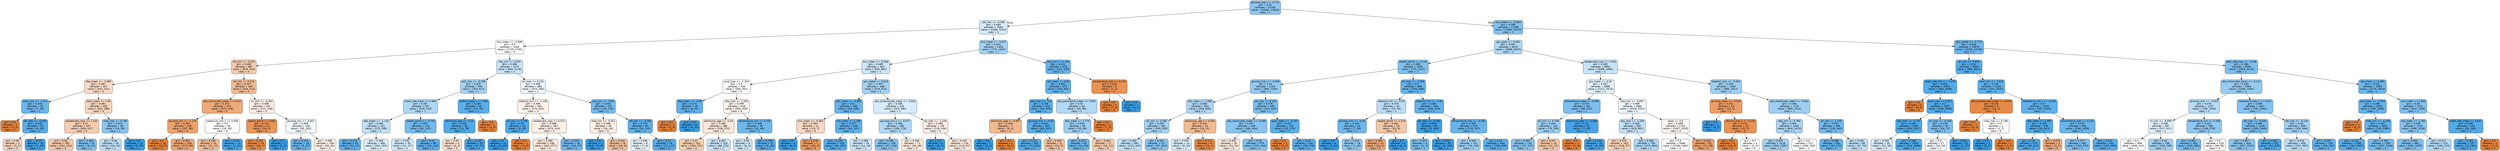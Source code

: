 digraph Tree {
node [shape=box, style="filled, rounded", color="black", fontname="helvetica"] ;
edge [fontname="helvetica"] ;
0 [label="glucose_max <= -0.721\ngini = 0.42\nsamples = 21063\nvalue = [10064, 23426]\nclass = 1", fillcolor="#8ec7f0"] ;
1 [label="ptt_max <= -0.348\ngini = 0.493\nsamples = 3564\nvalue = [2496, 3153]\nclass = 1", fillcolor="#d6ebfa"] ;
0 -> 1 [labeldistance=2.5, labelangle=45, headlabel="True"] ;
2 [label="bun_mean <= -0.566\ngini = 0.5\nsamples = 2164\nvalue = [1720, 1700]\nclass = 0", fillcolor="#fffefd"] ;
1 -> 2 ;
3 [label="ptt_min <= -0.252\ngini = 0.468\nsamples = 887\nvalue = [876, 524]\nclass = 0", fillcolor="#f5ccaf"] ;
2 -> 3 ;
4 [label="dbp_mean <= -1.085\ngini = 0.487\nsamples = 467\nvalue = [432, 312]\nclass = 0", fillcolor="#f8dcc8"] ;
3 -> 4 ;
5 [label="mbp_max <= -1.311\ngini = 0.334\nsamples = 22\nvalue = [7, 26]\nclass = 1", fillcolor="#6eb7ec"] ;
4 -> 5 ;
6 [label="gini = 0.0\nsamples = 2\nvalue = [3, 0]\nclass = 0", fillcolor="#e58139"] ;
5 -> 6 ;
7 [label="ptt_max <= -0.569\ngini = 0.231\nsamples = 20\nvalue = [4, 26]\nclass = 1", fillcolor="#57ace9"] ;
5 -> 7 ;
8 [label="gini = 0.48\nsamples = 5\nvalue = [3, 2]\nclass = 0", fillcolor="#f6d5bd"] ;
7 -> 8 ;
9 [label="gini = 0.077\nsamples = 15\nvalue = [1, 24]\nclass = 1", fillcolor="#41a1e6"] ;
7 -> 9 ;
10 [label="spo2_mean <= 1.06\ngini = 0.481\nsamples = 445\nvalue = [425, 286]\nclass = 0", fillcolor="#f6d6be"] ;
4 -> 10 ;
11 [label="baseexcess_max <= 1.102\ngini = 0.47\nsamples = 407\nvalue = [409, 247]\nclass = 0", fillcolor="#f5cdb1"] ;
10 -> 11 ;
12 [label="gini = 0.46\nsamples = 391\nvalue = [401, 224]\nclass = 0", fillcolor="#f4c7a8"] ;
11 -> 12 ;
13 [label="gini = 0.383\nsamples = 16\nvalue = [8, 23]\nclass = 1", fillcolor="#7ebfee"] ;
11 -> 13 ;
14 [label="mbp_max <= 0.198\ngini = 0.413\nsamples = 38\nvalue = [16, 39]\nclass = 1", fillcolor="#8ac5f0"] ;
10 -> 14 ;
15 [label="gini = 0.48\nsamples = 28\nvalue = [16, 24]\nclass = 1", fillcolor="#bddef6"] ;
14 -> 15 ;
16 [label="gini = 0.0\nsamples = 10\nvalue = [0, 15]\nclass = 1", fillcolor="#399de5"] ;
14 -> 16 ;
17 [label="ph_min <= 0.274\ngini = 0.437\nsamples = 420\nvalue = [444, 212]\nclass = 0", fillcolor="#f1bd98"] ;
3 -> 17 ;
18 [label="abs_monocytes_mean <= 0.247\ngini = 0.372\nsamples = 273\nvalue = [323, 106]\nclass = 0", fillcolor="#eeaa7a"] ;
17 -> 18 ;
19 [label="glucose_min <= -1.133\ngini = 0.334\nsamples = 238\nvalue = [297, 80]\nclass = 0", fillcolor="#eca36e"] ;
18 -> 19 ;
20 [label="gini = 0.0\nsamples = 10\nvalue = [24, 0]\nclass = 0", fillcolor="#e58139"] ;
19 -> 20 ;
21 [label="gini = 0.351\nsamples = 228\nvalue = [273, 80]\nclass = 0", fillcolor="#eda673"] ;
19 -> 21 ;
22 [label="potassium_min.1 <= 0.056\ngini = 0.5\nsamples = 35\nvalue = [26, 26]\nclass = 0", fillcolor="#ffffff"] ;
18 -> 22 ;
23 [label="gini = 0.438\nsamples = 24\nvalue = [25, 12]\nclass = 0", fillcolor="#f1bd98"] ;
22 -> 23 ;
24 [label="gini = 0.124\nsamples = 11\nvalue = [1, 14]\nclass = 1", fillcolor="#47a4e7"] ;
22 -> 24 ;
25 [label="inr_min <= -0.454\ngini = 0.498\nsamples = 147\nvalue = [121, 106]\nclass = 0", fillcolor="#fcefe6"] ;
17 -> 25 ;
26 [label="weight_admit <= 0.682\ngini = 0.231\nsamples = 21\nvalue = [26, 4]\nclass = 0", fillcolor="#e99457"] ;
25 -> 26 ;
27 [label="gini = 0.133\nsamples = 19\nvalue = [26, 2]\nclass = 0", fillcolor="#e78b48"] ;
26 -> 27 ;
28 [label="gini = 0.0\nsamples = 2\nvalue = [0, 2]\nclass = 1", fillcolor="#399de5"] ;
26 -> 28 ;
29 [label="glucose_min <= -0.917\ngini = 0.499\nsamples = 126\nvalue = [95, 102]\nclass = 1", fillcolor="#f1f8fd"] ;
25 -> 29 ;
30 [label="gini = 0.311\nsamples = 18\nvalue = [5, 21]\nclass = 1", fillcolor="#68b4eb"] ;
29 -> 30 ;
31 [label="gini = 0.499\nsamples = 108\nvalue = [90, 81]\nclass = 0", fillcolor="#fcf2eb"] ;
29 -> 31 ;
32 [label="sbp_min <= 0.033\ngini = 0.486\nsamples = 1277\nvalue = [844, 1176]\nclass = 1", fillcolor="#c7e3f8"] ;
2 -> 32 ;
33 [label="po2_max <= -0.208\ngini = 0.455\nsamples = 593\nvalue = [329, 611]\nclass = 1", fillcolor="#a4d2f3"] ;
32 -> 33 ;
34 [label="heart_rate_mean <= 0.685\ngini = 0.467\nsamples = 537\nvalue = [316, 533]\nclass = 1", fillcolor="#aed7f4"] ;
33 -> 34 ;
35 [label="dbp_mean <= -1.133\ngini = 0.484\nsamples = 421\nvalue = [275, 396]\nclass = 1", fillcolor="#c2e1f7"] ;
34 -> 35 ;
36 [label="gini = 0.273\nsamples = 55\nvalue = [14, 72]\nclass = 1", fillcolor="#5fb0ea"] ;
35 -> 36 ;
37 [label="gini = 0.494\nsamples = 366\nvalue = [261, 324]\nclass = 1", fillcolor="#d9ecfa"] ;
35 -> 37 ;
38 [label="weight_admit <= -0.746\ngini = 0.355\nsamples = 116\nvalue = [41, 137]\nclass = 1", fillcolor="#74baed"] ;
34 -> 38 ;
39 [label="gini = 0.492\nsamples = 30\nvalue = [21, 27]\nclass = 1", fillcolor="#d3e9f9"] ;
38 -> 39 ;
40 [label="gini = 0.26\nsamples = 86\nvalue = [20, 110]\nclass = 1", fillcolor="#5dafea"] ;
38 -> 40 ;
41 [label="sodium_mean <= 1.538\ngini = 0.245\nsamples = 56\nvalue = [13, 78]\nclass = 1", fillcolor="#5aade9"] ;
33 -> 41 ;
42 [label="admission_age <= -2.31\ngini = 0.201\nsamples = 55\nvalue = [10, 78]\nclass = 1", fillcolor="#52aae8"] ;
41 -> 42 ;
43 [label="gini = 0.49\nsamples = 5\nvalue = [4, 3]\nclass = 0", fillcolor="#f8e0ce"] ;
42 -> 43 ;
44 [label="gini = 0.137\nsamples = 50\nvalue = [6, 75]\nclass = 1", fillcolor="#49a5e7"] ;
42 -> 44 ;
45 [label="gini = 0.0\nsamples = 1\nvalue = [3, 0]\nclass = 0", fillcolor="#e58139"] ;
41 -> 45 ;
46 [label="ph_max <= 0.152\ngini = 0.499\nsamples = 684\nvalue = [515, 565]\nclass = 1", fillcolor="#edf6fd"] ;
32 -> 46 ;
47 [label="totalco2_min <= -1.128\ngini = 0.499\nsamples = 582\nvalue = [475, 432]\nclass = 0", fillcolor="#fdf4ed"] ;
46 -> 47 ;
48 [label="ph_min <= 0.706\ngini = 0.18\nsamples = 15\nvalue = [2, 18]\nclass = 1", fillcolor="#4fa8e8"] ;
47 -> 48 ;
49 [label="gini = 0.0\nsamples = 14\nvalue = [0, 18]\nclass = 1", fillcolor="#399de5"] ;
48 -> 49 ;
50 [label="gini = 0.0\nsamples = 1\nvalue = [2, 0]\nclass = 0", fillcolor="#e58139"] ;
48 -> 50 ;
51 [label="baseexcess_max <= 0.572\ngini = 0.498\nsamples = 567\nvalue = [473, 414]\nclass = 0", fillcolor="#fcefe6"] ;
47 -> 51 ;
52 [label="gini = 0.495\nsamples = 538\nvalue = [463, 377]\nclass = 0", fillcolor="#fae8da"] ;
51 -> 52 ;
53 [label="gini = 0.335\nsamples = 29\nvalue = [10, 37]\nclass = 1", fillcolor="#6fb7ec"] ;
51 -> 53 ;
54 [label="po2_min <= -0.85\ngini = 0.356\nsamples = 102\nvalue = [40, 133]\nclass = 1", fillcolor="#75baed"] ;
46 -> 54 ;
55 [label="mbp_min <= -0.021\ngini = 0.498\nsamples = 18\nvalue = [16, 14]\nclass = 0", fillcolor="#fcefe6"] ;
54 -> 55 ;
56 [label="gini = 0.0\nsamples = 2\nvalue = [0, 6]\nclass = 1", fillcolor="#399de5"] ;
55 -> 56 ;
57 [label="gini = 0.444\nsamples = 16\nvalue = [16, 8]\nclass = 0", fillcolor="#f2c09c"] ;
55 -> 57 ;
58 [label="ptt_min <= -0.768\ngini = 0.279\nsamples = 84\nvalue = [24, 119]\nclass = 1", fillcolor="#61b1ea"] ;
54 -> 58 ;
59 [label="gini = 0.498\nsamples = 8\nvalue = [7, 8]\nclass = 1", fillcolor="#e6f3fc"] ;
58 -> 59 ;
60 [label="gini = 0.23\nsamples = 76\nvalue = [17, 111]\nclass = 1", fillcolor="#57ace9"] ;
58 -> 60 ;
61 [label="bun_mean <= -0.027\ngini = 0.454\nsamples = 1400\nvalue = [776, 1453]\nclass = 1", fillcolor="#a3d1f3"] ;
1 -> 61 ;
62 [label="bun_mean <= -0.566\ngini = 0.489\nsamples = 922\nvalue = [635, 861]\nclass = 1", fillcolor="#cbe5f8"] ;
61 -> 62 ;
63 [label="pco2_max <= -1.333\ngini = 0.5\nsamples = 434\nvalue = [356, 351]\nclass = 0", fillcolor="#fffdfc"] ;
62 -> 63 ;
64 [label="sbp_mean <= -1.06\ngini = 0.272\nsamples = 18\nvalue = [6, 31]\nclass = 1", fillcolor="#5fb0ea"] ;
63 -> 64 ;
65 [label="gini = 0.0\nsamples = 3\nvalue = [6, 0]\nclass = 0", fillcolor="#e58139"] ;
64 -> 65 ;
66 [label="gini = 0.0\nsamples = 15\nvalue = [0, 31]\nclass = 1", fillcolor="#399de5"] ;
64 -> 66 ;
67 [label="dbp_max <= 1.353\ngini = 0.499\nsamples = 416\nvalue = [350, 320]\nclass = 0", fillcolor="#fdf4ee"] ;
63 -> 67 ;
68 [label="admission_age <= -0.34\ngini = 0.495\nsamples = 380\nvalue = [338, 274]\nclass = 0", fillcolor="#fae7da"] ;
67 -> 68 ;
69 [label="gini = 0.47\nsamples = 252\nvalue = [250, 152]\nclass = 0", fillcolor="#f5ceb1"] ;
68 -> 69 ;
70 [label="gini = 0.487\nsamples = 128\nvalue = [88, 122]\nclass = 1", fillcolor="#c8e4f8"] ;
68 -> 70 ;
71 [label="temperature_min <= 0.255\ngini = 0.328\nsamples = 36\nvalue = [12, 46]\nclass = 1", fillcolor="#6db7ec"] ;
67 -> 71 ;
72 [label="gini = 0.49\nsamples = 9\nvalue = [6, 8]\nclass = 1", fillcolor="#cee6f8"] ;
71 -> 72 ;
73 [label="gini = 0.236\nsamples = 27\nvalue = [6, 38]\nclass = 1", fillcolor="#58ace9"] ;
71 -> 73 ;
74 [label="gcs_verbal <= 0.618\ngini = 0.457\nsamples = 488\nvalue = [279, 510]\nclass = 1", fillcolor="#a5d3f3"] ;
62 -> 74 ;
75 [label="wbc_mean <= -0.805\ngini = 0.31\nsamples = 169\nvalue = [54, 228]\nclass = 1", fillcolor="#68b4eb"] ;
74 -> 75 ;
76 [label="bun_mean <= -0.492\ngini = 0.484\nsamples = 11\nvalue = [10, 7]\nclass = 0", fillcolor="#f7d9c4"] ;
75 -> 76 ;
77 [label="gini = 0.0\nsamples = 4\nvalue = [0, 5]\nclass = 1", fillcolor="#399de5"] ;
76 -> 77 ;
78 [label="gini = 0.278\nsamples = 7\nvalue = [10, 2]\nclass = 0", fillcolor="#ea9a61"] ;
76 -> 78 ;
79 [label="sbp_mean <= 1.189\ngini = 0.277\nsamples = 158\nvalue = [44, 221]\nclass = 1", fillcolor="#60b1ea"] ;
75 -> 79 ;
80 [label="gini = 0.225\nsamples = 134\nvalue = [30, 202]\nclass = 1", fillcolor="#56ace9"] ;
79 -> 80 ;
81 [label="gini = 0.489\nsamples = 24\nvalue = [14, 19]\nclass = 1", fillcolor="#cbe5f8"] ;
79 -> 81 ;
82 [label="abs_lymphocytes_mean <= -0.043\ngini = 0.494\nsamples = 319\nvalue = [225, 282]\nclass = 1", fillcolor="#d7ebfa"] ;
74 -> 82 ;
83 [label="glucose_min.2 <= -0.577\ngini = 0.468\nsamples = 180\nvalue = [106, 178]\nclass = 1", fillcolor="#afd7f4"] ;
82 -> 83 ;
84 [label="gini = 0.391\nsamples = 109\nvalue = [47, 129]\nclass = 1", fillcolor="#81c1ee"] ;
83 -> 84 ;
85 [label="gini = 0.496\nsamples = 71\nvalue = [59, 49]\nclass = 0", fillcolor="#fbeadd"] ;
83 -> 85 ;
86 [label="ph_max <= -1.249\ngini = 0.498\nsamples = 139\nvalue = [119, 104]\nclass = 0", fillcolor="#fcefe6"] ;
82 -> 86 ;
87 [label="gini = 0.0\nsamples = 4\nvalue = [0, 7]\nclass = 1", fillcolor="#399de5"] ;
86 -> 87 ;
88 [label="gini = 0.495\nsamples = 135\nvalue = [119, 97]\nclass = 0", fillcolor="#fae8da"] ;
86 -> 88 ;
89 [label="po2_min <= 2.104\ngini = 0.311\nsamples = 478\nvalue = [141, 592]\nclass = 1", fillcolor="#68b4eb"] ;
61 -> 89 ;
90 [label="sbp_mean <= 0.82\ngini = 0.301\nsamples = 473\nvalue = [134, 591]\nclass = 1", fillcolor="#66b3eb"] ;
89 -> 90 ;
91 [label="dbp_max <= -2.0\ngini = 0.258\nsamples = 410\nvalue = [94, 525]\nclass = 1", fillcolor="#5cafea"] ;
90 -> 91 ;
92 [label="admission_age <= 0.907\ngini = 0.426\nsamples = 7\nvalue = [9, 4]\nclass = 0", fillcolor="#f1b991"] ;
91 -> 92 ;
93 [label="gini = 0.0\nsamples = 3\nvalue = [0, 4]\nclass = 1", fillcolor="#399de5"] ;
92 -> 93 ;
94 [label="gini = 0.0\nsamples = 4\nvalue = [9, 0]\nclass = 0", fillcolor="#e58139"] ;
92 -> 94 ;
95 [label="glucose_min <= 0.03\ngini = 0.241\nsamples = 403\nvalue = [85, 521]\nclass = 1", fillcolor="#59ade9"] ;
91 -> 95 ;
96 [label="gini = 0.222\nsamples = 392\nvalue = [75, 516]\nclass = 1", fillcolor="#56abe9"] ;
95 -> 96 ;
97 [label="gini = 0.444\nsamples = 11\nvalue = [10, 5]\nclass = 0", fillcolor="#f2c09c"] ;
95 -> 97 ;
98 [label="abs_eosinophils_mean <= 2.681\ngini = 0.47\nsamples = 63\nvalue = [40, 66]\nclass = 1", fillcolor="#b1d8f5"] ;
90 -> 98 ;
99 [label="dbp_mean <= 1.773\ngini = 0.444\nsamples = 60\nvalue = [33, 66]\nclass = 1", fillcolor="#9ccef2"] ;
98 -> 99 ;
100 [label="gini = 0.323\nsamples = 43\nvalue = [14, 55]\nclass = 1", fillcolor="#6bb6ec"] ;
99 -> 100 ;
101 [label="gini = 0.464\nsamples = 17\nvalue = [19, 11]\nclass = 0", fillcolor="#f4caac"] ;
99 -> 101 ;
102 [label="gini = 0.0\nsamples = 3\nvalue = [7, 0]\nclass = 0", fillcolor="#e58139"] ;
98 -> 102 ;
103 [label="temperature_max <= 0.219\ngini = 0.219\nsamples = 5\nvalue = [7, 1]\nclass = 0", fillcolor="#e99355"] ;
89 -> 103 ;
104 [label="gini = 0.0\nsamples = 4\nvalue = [7, 0]\nclass = 0", fillcolor="#e58139"] ;
103 -> 104 ;
105 [label="gini = 0.0\nsamples = 1\nvalue = [0, 1]\nclass = 1", fillcolor="#399de5"] ;
103 -> 105 ;
106 [label="bun_mean <= -0.443\ngini = 0.396\nsamples = 17499\nvalue = [7568, 20273]\nclass = 1", fillcolor="#83c2ef"] ;
0 -> 106 [labeldistance=2.5, labelangle=-45, headlabel="False"] ;
107 [label="gcs_eyes <= -0.461\ngini = 0.467\nsamples = 6523\nvalue = [3868, 6537]\nclass = 1", fillcolor="#aed7f4"] ;
106 -> 107 ;
108 [label="weight_admit <= 0.142\ngini = 0.389\nsamples = 1829\nvalue = [770, 2147]\nclass = 1", fillcolor="#80c0ee"] ;
107 -> 108 ;
109 [label="glucose_max <= -0.068\ngini = 0.43\nsamples = 1143\nvalue = [566, 1239]\nclass = 1", fillcolor="#93caf1"] ;
108 -> 109 ;
110 [label="sbp_mean <= 1.699\ngini = 0.466\nsamples = 603\nvalue = [354, 606]\nclass = 1", fillcolor="#add6f4"] ;
109 -> 110 ;
111 [label="ph_min <= 0.382\ngini = 0.459\nsamples = 581\nvalue = [330, 595]\nclass = 1", fillcolor="#a7d3f3"] ;
110 -> 111 ;
112 [label="gini = 0.482\nsamples = 364\nvalue = [233, 342]\nclass = 1", fillcolor="#c0e0f7"] ;
111 -> 112 ;
113 [label="gini = 0.401\nsamples = 217\nvalue = [97, 253]\nclass = 1", fillcolor="#85c3ef"] ;
111 -> 113 ;
114 [label="admission_age <= 0.293\ngini = 0.431\nsamples = 22\nvalue = [24, 11]\nclass = 0", fillcolor="#f1bb94"] ;
110 -> 114 ;
115 [label="gini = 0.494\nsamples = 14\nvalue = [8, 10]\nclass = 1", fillcolor="#d7ebfa"] ;
114 -> 115 ;
116 [label="gini = 0.111\nsamples = 8\nvalue = [16, 1]\nclass = 0", fillcolor="#e78945"] ;
114 -> 116 ;
117 [label="ptt_max <= 0.162\ngini = 0.376\nsamples = 540\nvalue = [212, 633]\nclass = 1", fillcolor="#7bbeee"] ;
109 -> 117 ;
118 [label="abs_monocytes_mean <= -0.496\ngini = 0.407\nsamples = 408\nvalue = [180, 454]\nclass = 1", fillcolor="#88c4ef"] ;
117 -> 118 ;
119 [label="gini = 0.495\nsamples = 29\nvalue = [23, 19]\nclass = 0", fillcolor="#fae9dd"] ;
118 -> 119 ;
120 [label="gini = 0.39\nsamples = 379\nvalue = [157, 435]\nclass = 1", fillcolor="#80c0ee"] ;
118 -> 120 ;
121 [label="spo2_mean <= -9.187\ngini = 0.257\nsamples = 132\nvalue = [32, 179]\nclass = 1", fillcolor="#5cafea"] ;
117 -> 121 ;
122 [label="gini = 0.0\nsamples = 2\nvalue = [3, 0]\nclass = 0", fillcolor="#e58139"] ;
121 -> 122 ;
123 [label="gini = 0.24\nsamples = 130\nvalue = [29, 179]\nclass = 1", fillcolor="#59ade9"] ;
121 -> 123 ;
124 [label="ph_max <= -1.093\ngini = 0.3\nsamples = 686\nvalue = [204, 908]\nclass = 1", fillcolor="#65b3eb"] ;
108 -> 124 ;
125 [label="totalco2_min <= -0.19\ngini = 0.479\nsamples = 42\nvalue = [23, 35]\nclass = 1", fillcolor="#bbddf6"] ;
124 -> 125 ;
126 [label="glucose_min <= -0.43\ngini = 0.334\nsamples = 24\nvalue = [7, 26]\nclass = 1", fillcolor="#6eb7ec"] ;
125 -> 126 ;
127 [label="gini = 0.0\nsamples = 6\nvalue = [0, 10]\nclass = 1", fillcolor="#399de5"] ;
126 -> 127 ;
128 [label="gini = 0.423\nsamples = 18\nvalue = [7, 16]\nclass = 1", fillcolor="#90c8f0"] ;
126 -> 128 ;
129 [label="weight_admit <= 1.279\ngini = 0.461\nsamples = 18\nvalue = [16, 9]\nclass = 0", fillcolor="#f4c8a8"] ;
125 -> 129 ;
130 [label="gini = 0.363\nsamples = 14\nvalue = [16, 5]\nclass = 0", fillcolor="#eda877"] ;
129 -> 130 ;
131 [label="gini = 0.0\nsamples = 4\nvalue = [0, 4]\nclass = 1", fillcolor="#399de5"] ;
129 -> 131 ;
132 [label="totalco2_min <= -0.92\ngini = 0.284\nsamples = 644\nvalue = [181, 873]\nclass = 1", fillcolor="#62b1ea"] ;
124 -> 132 ;
133 [label="ptt_max <= -0.565\ngini = 0.054\nsamples = 69\nvalue = [3, 106]\nclass = 1", fillcolor="#3fa0e6"] ;
132 -> 133 ;
134 [label="gini = 0.375\nsamples = 4\nvalue = [1, 3]\nclass = 1", fillcolor="#7bbeee"] ;
133 -> 134 ;
135 [label="gini = 0.037\nsamples = 65\nvalue = [2, 103]\nclass = 1", fillcolor="#3d9fe6"] ;
133 -> 135 ;
136 [label="temperature_max <= -0.392\ngini = 0.306\nsamples = 575\nvalue = [178, 767]\nclass = 1", fillcolor="#67b4eb"] ;
132 -> 136 ;
137 [label="gini = 0.446\nsamples = 131\nvalue = [70, 139]\nclass = 1", fillcolor="#9dcef2"] ;
136 -> 137 ;
138 [label="gini = 0.25\nsamples = 444\nvalue = [108, 628]\nclass = 1", fillcolor="#5baee9"] ;
136 -> 138 ;
139 [label="baseexcess_max <= 0.042\ngini = 0.485\nsamples = 4694\nvalue = [3098, 4390]\nclass = 1", fillcolor="#c5e2f7"] ;
107 -> 139 ;
140 [label="gcs_motor <= 0.26\ngini = 0.497\nsamples = 2886\nvalue = [2112, 2473]\nclass = 1", fillcolor="#e2f1fb"] ;
139 -> 140 ;
141 [label="temperature_mean <= 0.469\ngini = 0.379\nsamples = 201\nvalue = [86, 252]\nclass = 1", fillcolor="#7dbeee"] ;
140 -> 141 ;
142 [label="ph_min <= 0.706\ngini = 0.444\nsamples = 140\nvalue = [79, 159]\nclass = 1", fillcolor="#9bcef2"] ;
141 -> 142 ;
143 [label="gini = 0.403\nsamples = 120\nvalue = [57, 147]\nclass = 1", fillcolor="#86c3ef"] ;
142 -> 143 ;
144 [label="gini = 0.457\nsamples = 20\nvalue = [22, 12]\nclass = 0", fillcolor="#f3c6a5"] ;
142 -> 144 ;
145 [label="admission_age <= -2.248\ngini = 0.13\nsamples = 61\nvalue = [7, 93]\nclass = 1", fillcolor="#48a4e7"] ;
141 -> 145 ;
146 [label="gini = 0.0\nsamples = 1\nvalue = [1, 0]\nclass = 0", fillcolor="#e58139"] ;
145 -> 146 ;
147 [label="gini = 0.114\nsamples = 60\nvalue = [6, 93]\nclass = 1", fillcolor="#46a3e7"] ;
145 -> 147 ;
148 [label="sbp_min <= -0.097\ngini = 0.499\nsamples = 2685\nvalue = [2026, 2221]\nclass = 1", fillcolor="#eef6fd"] ;
140 -> 148 ;
149 [label="sbp_max <= -1.269\ngini = 0.483\nsamples = 962\nvalue = [619, 901]\nclass = 1", fillcolor="#c1e0f7"] ;
148 -> 149 ;
150 [label="gini = 0.478\nsamples = 163\nvalue = [149, 97]\nclass = 0", fillcolor="#f6d3ba"] ;
149 -> 150 ;
151 [label="gini = 0.466\nsamples = 799\nvalue = [470, 804]\nclass = 1", fillcolor="#add6f4"] ;
149 -> 151 ;
152 [label="asian <= 0.5\ngini = 0.499\nsamples = 1723\nvalue = [1407, 1320]\nclass = 0", fillcolor="#fdf7f3"] ;
148 -> 152 ;
153 [label="gini = 0.5\nsamples = 1668\nvalue = [1336, 1302]\nclass = 0", fillcolor="#fefcfa"] ;
152 -> 153 ;
154 [label="gini = 0.323\nsamples = 55\nvalue = [71, 18]\nclass = 0", fillcolor="#eca16b"] ;
152 -> 154 ;
155 [label="totalco2_max <= -0.653\ngini = 0.449\nsamples = 1808\nvalue = [986, 1917]\nclass = 1", fillcolor="#9fcff2"] ;
139 -> 155 ;
156 [label="glucose_mean <= -0.529\ngini = 0.302\nsamples = 14\nvalue = [22, 5]\nclass = 0", fillcolor="#eb9e66"] ;
155 -> 156 ;
157 [label="gini = 0.0\nsamples = 1\nvalue = [0, 2]\nclass = 1", fillcolor="#399de5"] ;
156 -> 157 ;
158 [label="calcium_max.1 <= 0.149\ngini = 0.211\nsamples = 13\nvalue = [22, 3]\nclass = 0", fillcolor="#e99254"] ;
156 -> 158 ;
159 [label="gini = 0.0\nsamples = 9\nvalue = [19, 0]\nclass = 0", fillcolor="#e58139"] ;
158 -> 159 ;
160 [label="gini = 0.5\nsamples = 4\nvalue = [3, 3]\nclass = 0", fillcolor="#ffffff"] ;
158 -> 160 ;
161 [label="abs_monocytes_mean <= -0.042\ngini = 0.446\nsamples = 1794\nvalue = [964, 1912]\nclass = 1", fillcolor="#9dcef2"] ;
155 -> 161 ;
162 [label="dbp_min <= 0.784\ngini = 0.462\nsamples = 1445\nvalue = [834, 1470]\nclass = 1", fillcolor="#a9d5f4"] ;
161 -> 162 ;
163 [label="gini = 0.447\nsamples = 1218\nvalue = [654, 1287]\nclass = 1", fillcolor="#9ecff2"] ;
162 -> 163 ;
164 [label="gini = 0.5\nsamples = 227\nvalue = [180, 183]\nclass = 1", fillcolor="#fcfdff"] ;
162 -> 164 ;
165 [label="ph_min <= 1.138\ngini = 0.351\nsamples = 349\nvalue = [130, 442]\nclass = 1", fillcolor="#73baed"] ;
161 -> 165 ;
166 [label="gini = 0.298\nsamples = 281\nvalue = [83, 372]\nclass = 1", fillcolor="#65b3eb"] ;
165 -> 166 ;
167 [label="gini = 0.481\nsamples = 68\nvalue = [47, 70]\nclass = 1", fillcolor="#bedff6"] ;
165 -> 167 ;
168 [label="gcs_verbal <= -0.772\ngini = 0.334\nsamples = 10976\nvalue = [3700, 13736]\nclass = 1", fillcolor="#6eb7ec"] ;
106 -> 168 ;
169 [label="ph_min <= 0.058\ngini = 0.231\nsamples = 4020\nvalue = [865, 5621]\nclass = 1", fillcolor="#57ace9"] ;
168 -> 169 ;
170 [label="heart_rate_min <= -3.279\ngini = 0.202\nsamples = 2502\nvalue = [464, 3598]\nclass = 1", fillcolor="#53aae8"] ;
169 -> 170 ;
171 [label="gini = 0.0\nsamples = 5\nvalue = [6, 0]\nclass = 0", fillcolor="#e58139"] ;
170 -> 171 ;
172 [label="pco2_max <= 5.072\ngini = 0.2\nsamples = 2497\nvalue = [458, 3598]\nclass = 1", fillcolor="#52a9e8"] ;
170 -> 172 ;
173 [label="sbp_max <= -1.742\ngini = 0.195\nsamples = 2445\nvalue = [434, 3527]\nclass = 1", fillcolor="#51a9e8"] ;
172 -> 173 ;
174 [label="gini = 0.493\nsamples = 35\nvalue = [22, 28]\nclass = 1", fillcolor="#d5eaf9"] ;
173 -> 174 ;
175 [label="gini = 0.188\nsamples = 2410\nvalue = [412, 3499]\nclass = 1", fillcolor="#50a9e8"] ;
173 -> 175 ;
176 [label="ph_max <= -0.548\ngini = 0.378\nsamples = 52\nvalue = [24, 71]\nclass = 1", fillcolor="#7cbeee"] ;
172 -> 176 ;
177 [label="gini = 0.5\nsamples = 27\nvalue = [23, 24]\nclass = 1", fillcolor="#f7fbfe"] ;
176 -> 177 ;
178 [label="gini = 0.041\nsamples = 25\nvalue = [1, 47]\nclass = 1", fillcolor="#3d9fe6"] ;
176 -> 178 ;
179 [label="spo2_min <= -7.615\ngini = 0.276\nsamples = 1518\nvalue = [401, 2023]\nclass = 1", fillcolor="#60b0ea"] ;
169 -> 179 ;
180 [label="abs_lymphocytes_mean <= 0.045\ngini = 0.124\nsamples = 9\nvalue = [14, 1]\nclass = 0", fillcolor="#e78a47"] ;
179 -> 180 ;
181 [label="gini = 0.0\nsamples = 7\nvalue = [13, 0]\nclass = 0", fillcolor="#e58139"] ;
180 -> 181 ;
182 [label="mbp_max <= 0.198\ngini = 0.5\nsamples = 2\nvalue = [1, 1]\nclass = 0", fillcolor="#ffffff"] ;
180 -> 182 ;
183 [label="gini = 0.0\nsamples = 1\nvalue = [0, 1]\nclass = 1", fillcolor="#399de5"] ;
182 -> 183 ;
184 [label="gini = 0.0\nsamples = 1\nvalue = [1, 0]\nclass = 0", fillcolor="#e58139"] ;
182 -> 184 ;
185 [label="hematocrit_min.1 <= -0.455\ngini = 0.27\nsamples = 1509\nvalue = [387, 2022]\nclass = 1", fillcolor="#5fb0ea"] ;
179 -> 185 ;
186 [label="dbp_mean <= 1.997\ngini = 0.184\nsamples = 576\nvalue = [93, 813]\nclass = 1", fillcolor="#50a8e8"] ;
185 -> 186 ;
187 [label="gini = 0.18\nsamples = 574\nvalue = [90, 812]\nclass = 1", fillcolor="#4fa8e8"] ;
186 -> 187 ;
188 [label="gini = 0.375\nsamples = 2\nvalue = [3, 1]\nclass = 0", fillcolor="#eeab7b"] ;
186 -> 188 ;
189 [label="temperature_max <= 0.143\ngini = 0.315\nsamples = 933\nvalue = [294, 1209]\nclass = 1", fillcolor="#69b5eb"] ;
185 -> 189 ;
190 [label="gini = 0.377\nsamples = 482\nvalue = [193, 573]\nclass = 1", fillcolor="#7cbeee"] ;
189 -> 190 ;
191 [label="gini = 0.237\nsamples = 451\nvalue = [101, 636]\nclass = 1", fillcolor="#58ade9"] ;
189 -> 191 ;
192 [label="resp_rate_max <= -0.248\ngini = 0.384\nsamples = 6956\nvalue = [2835, 8115]\nclass = 1", fillcolor="#7ebfee"] ;
168 -> 192 ;
193 [label="abs_monocytes_mean <= -0.121\ngini = 0.436\nsamples = 3064\nvalue = [1560, 3292]\nclass = 1", fillcolor="#97cbf1"] ;
192 -> 193 ;
194 [label="glucose_max <= -0.024\ngini = 0.476\nsamples = 1227\nvalue = [766, 1200]\nclass = 1", fillcolor="#b7dcf6"] ;
193 -> 194 ;
195 [label="inr_min <= -0.099\ngini = 0.496\nsamples = 697\nvalue = [517, 621]\nclass = 1", fillcolor="#deeffb"] ;
194 -> 195 ;
196 [label="gini = 0.5\nsamples = 499\nvalue = [409, 413]\nclass = 1", fillcolor="#fdfeff"] ;
195 -> 196 ;
197 [label="gini = 0.45\nsamples = 198\nvalue = [108, 208]\nclass = 1", fillcolor="#a0d0f2"] ;
195 -> 197 ;
198 [label="temperature_min <= 0.336\ngini = 0.421\nsamples = 530\nvalue = [249, 579]\nclass = 1", fillcolor="#8ec7f0"] ;
194 -> 198 ;
199 [label="gini = 0.361\nsamples = 401\nvalue = [150, 484]\nclass = 1", fillcolor="#76bbed"] ;
198 -> 199 ;
200 [label="gini = 0.5\nsamples = 129\nvalue = [99, 95]\nclass = 0", fillcolor="#fefaf7"] ;
198 -> 200 ;
201 [label="hematocrit_max.1 <= 0.331\ngini = 0.399\nsamples = 1837\nvalue = [794, 2092]\nclass = 1", fillcolor="#84c2ef"] ;
193 -> 201 ;
202 [label="ptt_max <= -0.009\ngini = 0.366\nsamples = 1229\nvalue = [459, 1448]\nclass = 1", fillcolor="#78bced"] ;
201 -> 202 ;
203 [label="gini = 0.407\nsamples = 918\nvalue = [407, 1023]\nclass = 1", fillcolor="#88c4ef"] ;
202 -> 203 ;
204 [label="gini = 0.194\nsamples = 311\nvalue = [52, 425]\nclass = 1", fillcolor="#51a9e8"] ;
202 -> 204 ;
205 [label="ptt_max <= -0.126\ngini = 0.45\nsamples = 608\nvalue = [335, 644]\nclass = 1", fillcolor="#a0d0f3"] ;
201 -> 205 ;
206 [label="gini = 0.476\nsamples = 458\nvalue = [297, 463]\nclass = 1", fillcolor="#b8dcf6"] ;
205 -> 206 ;
207 [label="gini = 0.287\nsamples = 150\nvalue = [38, 181]\nclass = 1", fillcolor="#63b2ea"] ;
205 -> 207 ;
208 [label="sbp_mean <= 0.385\ngini = 0.331\nsamples = 3892\nvalue = [1275, 4823]\nclass = 1", fillcolor="#6db7ec"] ;
192 -> 208 ;
209 [label="sbp_mean <= -2.503\ngini = 0.298\nsamples = 2659\nvalue = [755, 3385]\nclass = 1", fillcolor="#65b3eb"] ;
208 -> 209 ;
210 [label="gini = 0.0\nsamples = 4\nvalue = [6, 0]\nclass = 0", fillcolor="#e58139"] ;
209 -> 210 ;
211 [label="mbp_min <= -0.258\ngini = 0.297\nsamples = 2655\nvalue = [749, 3385]\nclass = 1", fillcolor="#65b3eb"] ;
209 -> 211 ;
212 [label="gini = 0.231\nsamples = 1360\nvalue = [282, 1837]\nclass = 1", fillcolor="#57ace9"] ;
211 -> 212 ;
213 [label="gini = 0.356\nsamples = 1295\nvalue = [467, 1548]\nclass = 1", fillcolor="#75bbed"] ;
211 -> 213 ;
214 [label="bun_mean <= 1.835\ngini = 0.39\nsamples = 1233\nvalue = [520, 1438]\nclass = 1", fillcolor="#81c0ee"] ;
208 -> 214 ;
215 [label="sbp_mean <= 1.766\ngini = 0.406\nsamples = 1105\nvalue = [496, 1256]\nclass = 1", fillcolor="#87c4ef"] ;
214 -> 215 ;
216 [label="gini = 0.383\nsamples = 881\nvalue = [360, 1033]\nclass = 1", fillcolor="#7ebfee"] ;
215 -> 216 ;
217 [label="gini = 0.471\nsamples = 224\nvalue = [136, 223]\nclass = 1", fillcolor="#b2d9f5"] ;
215 -> 217 ;
218 [label="heart_rate_mean <= 2.847\ngini = 0.206\nsamples = 128\nvalue = [24, 182]\nclass = 1", fillcolor="#53aae8"] ;
214 -> 218 ;
219 [label="gini = 0.192\nsamples = 127\nvalue = [22, 182]\nclass = 1", fillcolor="#51a9e8"] ;
218 -> 219 ;
220 [label="gini = 0.0\nsamples = 1\nvalue = [2, 0]\nclass = 0", fillcolor="#e58139"] ;
218 -> 220 ;
}